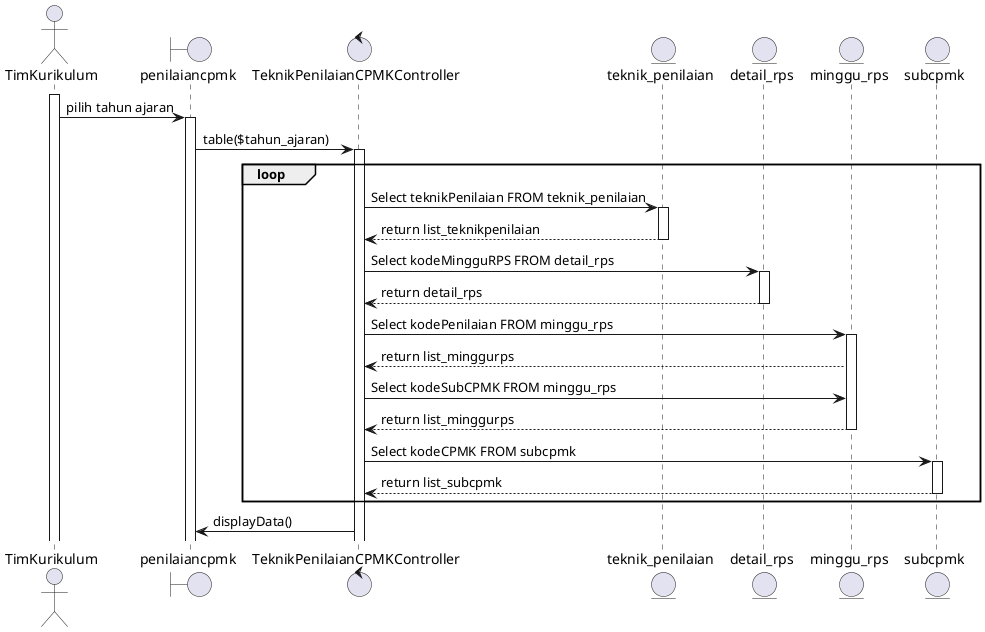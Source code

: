 @startuml View dan Export Penilaian CPMK
actor TimKurikulum as Foo
boundary penilaiancpmk as Foo1
control TeknikPenilaianCPMKController as Foo2
entity teknik_penilaian as Foo3
entity detail_rps as Foo4
entity minggu_rps as Foo5
entity subcpmk as Foo6

activate Foo
Foo -> Foo1 : pilih tahun ajaran
activate Foo1
Foo1 -> Foo2 : table($tahun_ajaran)
loop
activate Foo2
Foo2 -> Foo3 : Select teknikPenilaian FROM teknik_penilaian
activate Foo3
Foo3 --> Foo2 : return list_teknikpenilaian
deactivate Foo3
Foo2 -> Foo4 : Select kodeMingguRPS FROM detail_rps
activate Foo4
Foo4 --> Foo2 : return detail_rps
deactivate Foo4
Foo2 -> Foo5 : Select kodePenilaian FROM minggu_rps
activate Foo5
Foo5 --> Foo2 : return list_minggurps
Foo2 -> Foo5 : Select kodeSubCPMK FROM minggu_rps
Foo5 --> Foo2 : return list_minggurps
deactivate Foo5
Foo2 -> Foo6 : Select kodeCPMK FROM subcpmk
activate Foo6
Foo6 --> Foo2 : return list_subcpmk
deactivate Foo6
end
Foo2 -> Foo1 : displayData()

@enduml